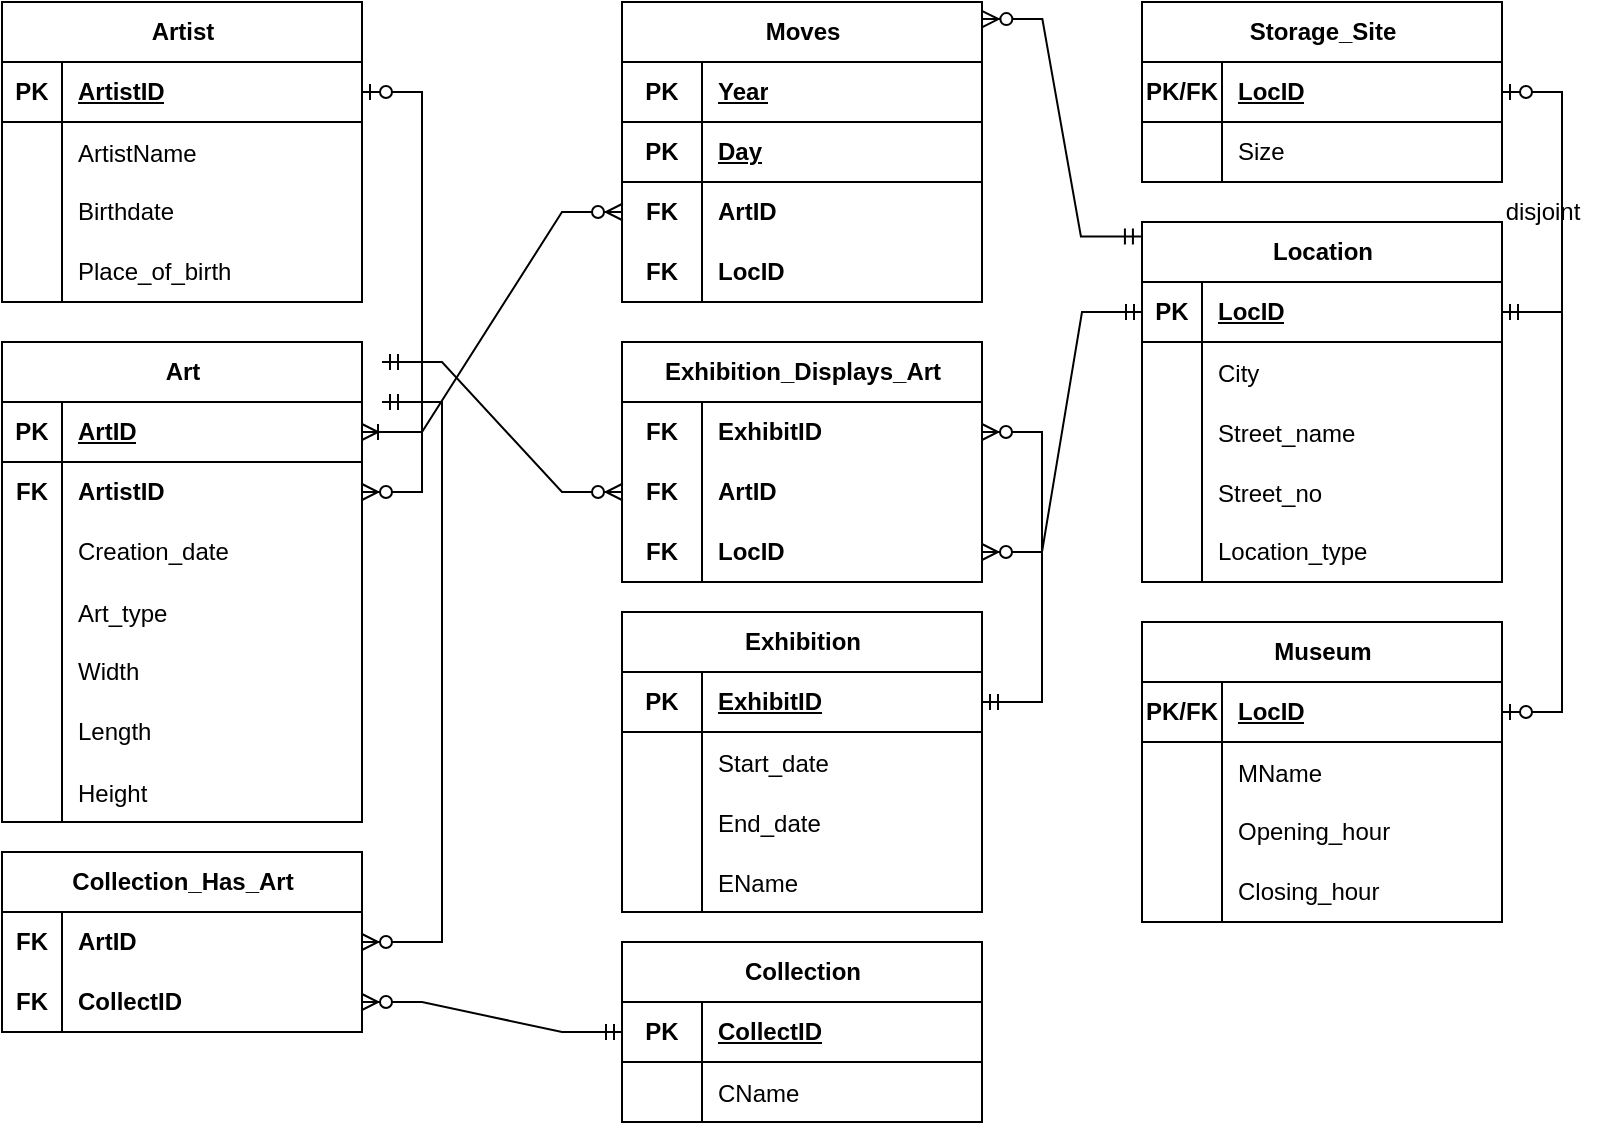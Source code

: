<mxfile version="21.0.10" type="github">
  <diagram id="R2lEEEUBdFMjLlhIrx00" name="Page-1">
    <mxGraphModel dx="600" dy="335" grid="1" gridSize="10" guides="1" tooltips="1" connect="1" arrows="1" fold="1" page="1" pageScale="1" pageWidth="850" pageHeight="1100" math="0" shadow="0" extFonts="Permanent Marker^https://fonts.googleapis.com/css?family=Permanent+Marker">
      <root>
        <mxCell id="0" />
        <mxCell id="1" parent="0" />
        <mxCell id="SCMcc7ZDyNzQDwNIRmyU-2" value="Art" style="shape=table;startSize=30;container=1;collapsible=1;childLayout=tableLayout;fixedRows=1;rowLines=0;fontStyle=1;align=center;resizeLast=1;html=1;" parent="1" vertex="1">
          <mxGeometry x="50" y="250" width="180" height="240" as="geometry" />
        </mxCell>
        <mxCell id="SCMcc7ZDyNzQDwNIRmyU-3" value="" style="shape=tableRow;horizontal=0;startSize=0;swimlaneHead=0;swimlaneBody=0;fillColor=none;collapsible=0;dropTarget=0;points=[[0,0.5],[1,0.5]];portConstraint=eastwest;top=0;left=0;right=0;bottom=1;" parent="SCMcc7ZDyNzQDwNIRmyU-2" vertex="1">
          <mxGeometry y="30" width="180" height="30" as="geometry" />
        </mxCell>
        <mxCell id="SCMcc7ZDyNzQDwNIRmyU-4" value="PK" style="shape=partialRectangle;connectable=0;fillColor=none;top=0;left=0;bottom=0;right=0;fontStyle=1;overflow=hidden;whiteSpace=wrap;html=1;" parent="SCMcc7ZDyNzQDwNIRmyU-3" vertex="1">
          <mxGeometry width="30" height="30" as="geometry">
            <mxRectangle width="30" height="30" as="alternateBounds" />
          </mxGeometry>
        </mxCell>
        <mxCell id="SCMcc7ZDyNzQDwNIRmyU-5" value="ArtID" style="shape=partialRectangle;connectable=0;fillColor=none;top=0;left=0;bottom=0;right=0;align=left;spacingLeft=6;fontStyle=5;overflow=hidden;whiteSpace=wrap;html=1;" parent="SCMcc7ZDyNzQDwNIRmyU-3" vertex="1">
          <mxGeometry x="30" width="150" height="30" as="geometry">
            <mxRectangle width="150" height="30" as="alternateBounds" />
          </mxGeometry>
        </mxCell>
        <mxCell id="asiQj4RJD0Zh4ygae7M5-1" value="" style="shape=tableRow;horizontal=0;startSize=0;swimlaneHead=0;swimlaneBody=0;fillColor=none;collapsible=0;dropTarget=0;points=[[0,0.5],[1,0.5]];portConstraint=eastwest;top=0;left=0;right=0;bottom=0;" parent="SCMcc7ZDyNzQDwNIRmyU-2" vertex="1">
          <mxGeometry y="60" width="180" height="30" as="geometry" />
        </mxCell>
        <mxCell id="asiQj4RJD0Zh4ygae7M5-2" value="&lt;b&gt;FK&lt;/b&gt;" style="shape=partialRectangle;connectable=0;fillColor=none;top=0;left=0;bottom=0;right=0;fontStyle=0;overflow=hidden;whiteSpace=wrap;html=1;" parent="asiQj4RJD0Zh4ygae7M5-1" vertex="1">
          <mxGeometry width="30" height="30" as="geometry">
            <mxRectangle width="30" height="30" as="alternateBounds" />
          </mxGeometry>
        </mxCell>
        <mxCell id="asiQj4RJD0Zh4ygae7M5-3" value="&lt;b&gt;ArtistID&lt;/b&gt;" style="shape=partialRectangle;connectable=0;fillColor=none;top=0;left=0;bottom=0;right=0;align=left;spacingLeft=6;fontStyle=0;overflow=hidden;whiteSpace=wrap;html=1;" parent="asiQj4RJD0Zh4ygae7M5-1" vertex="1">
          <mxGeometry x="30" width="150" height="30" as="geometry">
            <mxRectangle width="150" height="30" as="alternateBounds" />
          </mxGeometry>
        </mxCell>
        <mxCell id="SCMcc7ZDyNzQDwNIRmyU-9" value="" style="shape=tableRow;horizontal=0;startSize=0;swimlaneHead=0;swimlaneBody=0;fillColor=none;collapsible=0;dropTarget=0;points=[[0,0.5],[1,0.5]];portConstraint=eastwest;top=0;left=0;right=0;bottom=0;" parent="SCMcc7ZDyNzQDwNIRmyU-2" vertex="1">
          <mxGeometry y="90" width="180" height="30" as="geometry" />
        </mxCell>
        <mxCell id="SCMcc7ZDyNzQDwNIRmyU-10" value="" style="shape=partialRectangle;connectable=0;fillColor=none;top=0;left=0;bottom=0;right=0;editable=1;overflow=hidden;whiteSpace=wrap;html=1;" parent="SCMcc7ZDyNzQDwNIRmyU-9" vertex="1">
          <mxGeometry width="30" height="30" as="geometry">
            <mxRectangle width="30" height="30" as="alternateBounds" />
          </mxGeometry>
        </mxCell>
        <mxCell id="SCMcc7ZDyNzQDwNIRmyU-11" value="Creation_date" style="shape=partialRectangle;connectable=0;fillColor=none;top=0;left=0;bottom=0;right=0;align=left;spacingLeft=6;overflow=hidden;whiteSpace=wrap;html=1;" parent="SCMcc7ZDyNzQDwNIRmyU-9" vertex="1">
          <mxGeometry x="30" width="150" height="30" as="geometry">
            <mxRectangle width="150" height="30" as="alternateBounds" />
          </mxGeometry>
        </mxCell>
        <mxCell id="8G0rY8Gr3fC_WuvOfnWB-109" value="" style="shape=tableRow;horizontal=0;startSize=0;swimlaneHead=0;swimlaneBody=0;fillColor=none;collapsible=0;dropTarget=0;points=[[0,0.5],[1,0.5]];portConstraint=eastwest;top=0;left=0;right=0;bottom=0;" parent="SCMcc7ZDyNzQDwNIRmyU-2" vertex="1">
          <mxGeometry y="120" width="180" height="30" as="geometry" />
        </mxCell>
        <mxCell id="8G0rY8Gr3fC_WuvOfnWB-110" value="" style="shape=partialRectangle;connectable=0;fillColor=none;top=0;left=0;bottom=0;right=0;editable=1;overflow=hidden;" parent="8G0rY8Gr3fC_WuvOfnWB-109" vertex="1">
          <mxGeometry width="30" height="30" as="geometry">
            <mxRectangle width="30" height="30" as="alternateBounds" />
          </mxGeometry>
        </mxCell>
        <mxCell id="8G0rY8Gr3fC_WuvOfnWB-111" value="Art_type" style="shape=partialRectangle;connectable=0;fillColor=none;top=0;left=0;bottom=0;right=0;align=left;spacingLeft=6;overflow=hidden;" parent="8G0rY8Gr3fC_WuvOfnWB-109" vertex="1">
          <mxGeometry x="30" width="150" height="30" as="geometry">
            <mxRectangle width="150" height="30" as="alternateBounds" />
          </mxGeometry>
        </mxCell>
        <mxCell id="SCMcc7ZDyNzQDwNIRmyU-12" value="" style="shape=tableRow;horizontal=0;startSize=0;swimlaneHead=0;swimlaneBody=0;fillColor=none;collapsible=0;dropTarget=0;points=[[0,0.5],[1,0.5]];portConstraint=eastwest;top=0;left=0;right=0;bottom=0;" parent="SCMcc7ZDyNzQDwNIRmyU-2" vertex="1">
          <mxGeometry y="150" width="180" height="30" as="geometry" />
        </mxCell>
        <mxCell id="SCMcc7ZDyNzQDwNIRmyU-13" value="" style="shape=partialRectangle;connectable=0;fillColor=none;top=0;left=0;bottom=0;right=0;editable=1;overflow=hidden;whiteSpace=wrap;html=1;" parent="SCMcc7ZDyNzQDwNIRmyU-12" vertex="1">
          <mxGeometry width="30" height="30" as="geometry">
            <mxRectangle width="30" height="30" as="alternateBounds" />
          </mxGeometry>
        </mxCell>
        <mxCell id="SCMcc7ZDyNzQDwNIRmyU-14" value="Width " style="shape=partialRectangle;connectable=0;fillColor=none;top=0;left=0;bottom=0;right=0;align=left;spacingLeft=6;overflow=hidden;whiteSpace=wrap;html=1;" parent="SCMcc7ZDyNzQDwNIRmyU-12" vertex="1">
          <mxGeometry x="30" width="150" height="30" as="geometry">
            <mxRectangle width="150" height="30" as="alternateBounds" />
          </mxGeometry>
        </mxCell>
        <mxCell id="SCMcc7ZDyNzQDwNIRmyU-15" style="shape=tableRow;horizontal=0;startSize=0;swimlaneHead=0;swimlaneBody=0;fillColor=none;collapsible=0;dropTarget=0;points=[[0,0.5],[1,0.5]];portConstraint=eastwest;top=0;left=0;right=0;bottom=0;" parent="SCMcc7ZDyNzQDwNIRmyU-2" vertex="1">
          <mxGeometry y="180" width="180" height="30" as="geometry" />
        </mxCell>
        <mxCell id="SCMcc7ZDyNzQDwNIRmyU-16" style="shape=partialRectangle;connectable=0;fillColor=none;top=0;left=0;bottom=0;right=0;editable=1;overflow=hidden;whiteSpace=wrap;html=1;" parent="SCMcc7ZDyNzQDwNIRmyU-15" vertex="1">
          <mxGeometry width="30" height="30" as="geometry">
            <mxRectangle width="30" height="30" as="alternateBounds" />
          </mxGeometry>
        </mxCell>
        <mxCell id="SCMcc7ZDyNzQDwNIRmyU-17" value="Length " style="shape=partialRectangle;connectable=0;fillColor=none;top=0;left=0;bottom=0;right=0;align=left;spacingLeft=6;overflow=hidden;whiteSpace=wrap;html=1;" parent="SCMcc7ZDyNzQDwNIRmyU-15" vertex="1">
          <mxGeometry x="30" width="150" height="30" as="geometry">
            <mxRectangle width="150" height="30" as="alternateBounds" />
          </mxGeometry>
        </mxCell>
        <mxCell id="8G0rY8Gr3fC_WuvOfnWB-113" value="" style="shape=tableRow;horizontal=0;startSize=0;swimlaneHead=0;swimlaneBody=0;fillColor=none;collapsible=0;dropTarget=0;points=[[0,0.5],[1,0.5]];portConstraint=eastwest;top=0;left=0;right=0;bottom=0;" parent="SCMcc7ZDyNzQDwNIRmyU-2" vertex="1">
          <mxGeometry y="210" width="180" height="30" as="geometry" />
        </mxCell>
        <mxCell id="8G0rY8Gr3fC_WuvOfnWB-114" value="" style="shape=partialRectangle;connectable=0;fillColor=none;top=0;left=0;bottom=0;right=0;editable=1;overflow=hidden;" parent="8G0rY8Gr3fC_WuvOfnWB-113" vertex="1">
          <mxGeometry width="30" height="30" as="geometry">
            <mxRectangle width="30" height="30" as="alternateBounds" />
          </mxGeometry>
        </mxCell>
        <mxCell id="8G0rY8Gr3fC_WuvOfnWB-115" value="Height" style="shape=partialRectangle;connectable=0;fillColor=none;top=0;left=0;bottom=0;right=0;align=left;spacingLeft=6;overflow=hidden;" parent="8G0rY8Gr3fC_WuvOfnWB-113" vertex="1">
          <mxGeometry x="30" width="150" height="30" as="geometry">
            <mxRectangle width="150" height="30" as="alternateBounds" />
          </mxGeometry>
        </mxCell>
        <mxCell id="SCMcc7ZDyNzQDwNIRmyU-47" value="Artist" style="shape=table;startSize=30;container=1;collapsible=1;childLayout=tableLayout;fixedRows=1;rowLines=0;fontStyle=1;align=center;resizeLast=1;html=1;" parent="1" vertex="1">
          <mxGeometry x="50" y="80" width="180" height="150" as="geometry" />
        </mxCell>
        <mxCell id="SCMcc7ZDyNzQDwNIRmyU-48" value="" style="shape=tableRow;horizontal=0;startSize=0;swimlaneHead=0;swimlaneBody=0;fillColor=none;collapsible=0;dropTarget=0;points=[[0,0.5],[1,0.5]];portConstraint=eastwest;top=0;left=0;right=0;bottom=1;" parent="SCMcc7ZDyNzQDwNIRmyU-47" vertex="1">
          <mxGeometry y="30" width="180" height="30" as="geometry" />
        </mxCell>
        <mxCell id="SCMcc7ZDyNzQDwNIRmyU-49" value="PK" style="shape=partialRectangle;connectable=0;fillColor=none;top=0;left=0;bottom=0;right=0;fontStyle=1;overflow=hidden;whiteSpace=wrap;html=1;" parent="SCMcc7ZDyNzQDwNIRmyU-48" vertex="1">
          <mxGeometry width="30" height="30" as="geometry">
            <mxRectangle width="30" height="30" as="alternateBounds" />
          </mxGeometry>
        </mxCell>
        <mxCell id="SCMcc7ZDyNzQDwNIRmyU-50" value="ArtistID" style="shape=partialRectangle;connectable=0;fillColor=none;top=0;left=0;bottom=0;right=0;align=left;spacingLeft=6;fontStyle=5;overflow=hidden;whiteSpace=wrap;html=1;" parent="SCMcc7ZDyNzQDwNIRmyU-48" vertex="1">
          <mxGeometry x="30" width="150" height="30" as="geometry">
            <mxRectangle width="150" height="30" as="alternateBounds" />
          </mxGeometry>
        </mxCell>
        <mxCell id="asiQj4RJD0Zh4ygae7M5-65" value="" style="shape=tableRow;horizontal=0;startSize=0;swimlaneHead=0;swimlaneBody=0;fillColor=none;collapsible=0;dropTarget=0;points=[[0,0.5],[1,0.5]];portConstraint=eastwest;top=0;left=0;right=0;bottom=0;" parent="SCMcc7ZDyNzQDwNIRmyU-47" vertex="1">
          <mxGeometry y="60" width="180" height="30" as="geometry" />
        </mxCell>
        <mxCell id="asiQj4RJD0Zh4ygae7M5-66" value="" style="shape=partialRectangle;connectable=0;fillColor=none;top=0;left=0;bottom=0;right=0;editable=1;overflow=hidden;" parent="asiQj4RJD0Zh4ygae7M5-65" vertex="1">
          <mxGeometry width="30" height="30" as="geometry">
            <mxRectangle width="30" height="30" as="alternateBounds" />
          </mxGeometry>
        </mxCell>
        <mxCell id="asiQj4RJD0Zh4ygae7M5-67" value="ArtistName" style="shape=partialRectangle;connectable=0;fillColor=none;top=0;left=0;bottom=0;right=0;align=left;spacingLeft=6;overflow=hidden;" parent="asiQj4RJD0Zh4ygae7M5-65" vertex="1">
          <mxGeometry x="30" width="150" height="30" as="geometry">
            <mxRectangle width="150" height="30" as="alternateBounds" />
          </mxGeometry>
        </mxCell>
        <mxCell id="SCMcc7ZDyNzQDwNIRmyU-51" value="" style="shape=tableRow;horizontal=0;startSize=0;swimlaneHead=0;swimlaneBody=0;fillColor=none;collapsible=0;dropTarget=0;points=[[0,0.5],[1,0.5]];portConstraint=eastwest;top=0;left=0;right=0;bottom=0;" parent="SCMcc7ZDyNzQDwNIRmyU-47" vertex="1">
          <mxGeometry y="90" width="180" height="30" as="geometry" />
        </mxCell>
        <mxCell id="SCMcc7ZDyNzQDwNIRmyU-52" value="" style="shape=partialRectangle;connectable=0;fillColor=none;top=0;left=0;bottom=0;right=0;editable=1;overflow=hidden;whiteSpace=wrap;html=1;" parent="SCMcc7ZDyNzQDwNIRmyU-51" vertex="1">
          <mxGeometry width="30" height="30" as="geometry">
            <mxRectangle width="30" height="30" as="alternateBounds" />
          </mxGeometry>
        </mxCell>
        <mxCell id="SCMcc7ZDyNzQDwNIRmyU-53" value="Birthdate" style="shape=partialRectangle;connectable=0;fillColor=none;top=0;left=0;bottom=0;right=0;align=left;spacingLeft=6;overflow=hidden;whiteSpace=wrap;html=1;" parent="SCMcc7ZDyNzQDwNIRmyU-51" vertex="1">
          <mxGeometry x="30" width="150" height="30" as="geometry">
            <mxRectangle width="150" height="30" as="alternateBounds" />
          </mxGeometry>
        </mxCell>
        <mxCell id="SCMcc7ZDyNzQDwNIRmyU-54" value="" style="shape=tableRow;horizontal=0;startSize=0;swimlaneHead=0;swimlaneBody=0;fillColor=none;collapsible=0;dropTarget=0;points=[[0,0.5],[1,0.5]];portConstraint=eastwest;top=0;left=0;right=0;bottom=0;" parent="SCMcc7ZDyNzQDwNIRmyU-47" vertex="1">
          <mxGeometry y="120" width="180" height="30" as="geometry" />
        </mxCell>
        <mxCell id="SCMcc7ZDyNzQDwNIRmyU-55" value="" style="shape=partialRectangle;connectable=0;fillColor=none;top=0;left=0;bottom=0;right=0;editable=1;overflow=hidden;whiteSpace=wrap;html=1;" parent="SCMcc7ZDyNzQDwNIRmyU-54" vertex="1">
          <mxGeometry width="30" height="30" as="geometry">
            <mxRectangle width="30" height="30" as="alternateBounds" />
          </mxGeometry>
        </mxCell>
        <mxCell id="SCMcc7ZDyNzQDwNIRmyU-56" value="Place_of_birth" style="shape=partialRectangle;connectable=0;fillColor=none;top=0;left=0;bottom=0;right=0;align=left;spacingLeft=6;overflow=hidden;whiteSpace=wrap;html=1;" parent="SCMcc7ZDyNzQDwNIRmyU-54" vertex="1">
          <mxGeometry x="30" width="150" height="30" as="geometry">
            <mxRectangle width="150" height="30" as="alternateBounds" />
          </mxGeometry>
        </mxCell>
        <mxCell id="SCMcc7ZDyNzQDwNIRmyU-60" value="Collection" style="shape=table;startSize=30;container=1;collapsible=1;childLayout=tableLayout;fixedRows=1;rowLines=0;fontStyle=1;align=center;resizeLast=1;html=1;" parent="1" vertex="1">
          <mxGeometry x="360" y="550" width="180" height="90" as="geometry" />
        </mxCell>
        <mxCell id="SCMcc7ZDyNzQDwNIRmyU-61" value="" style="shape=tableRow;horizontal=0;startSize=0;swimlaneHead=0;swimlaneBody=0;fillColor=none;collapsible=0;dropTarget=0;points=[[0,0.5],[1,0.5]];portConstraint=eastwest;top=0;left=0;right=0;bottom=1;" parent="SCMcc7ZDyNzQDwNIRmyU-60" vertex="1">
          <mxGeometry y="30" width="180" height="30" as="geometry" />
        </mxCell>
        <mxCell id="SCMcc7ZDyNzQDwNIRmyU-62" value="PK" style="shape=partialRectangle;connectable=0;fillColor=none;top=0;left=0;bottom=0;right=0;fontStyle=1;overflow=hidden;whiteSpace=wrap;html=1;" parent="SCMcc7ZDyNzQDwNIRmyU-61" vertex="1">
          <mxGeometry width="40" height="30" as="geometry">
            <mxRectangle width="40" height="30" as="alternateBounds" />
          </mxGeometry>
        </mxCell>
        <mxCell id="SCMcc7ZDyNzQDwNIRmyU-63" value="CollectID" style="shape=partialRectangle;connectable=0;fillColor=none;top=0;left=0;bottom=0;right=0;align=left;spacingLeft=6;fontStyle=5;overflow=hidden;whiteSpace=wrap;html=1;" parent="SCMcc7ZDyNzQDwNIRmyU-61" vertex="1">
          <mxGeometry x="40" width="140" height="30" as="geometry">
            <mxRectangle width="140" height="30" as="alternateBounds" />
          </mxGeometry>
        </mxCell>
        <mxCell id="asiQj4RJD0Zh4ygae7M5-34" value="" style="shape=tableRow;horizontal=0;startSize=0;swimlaneHead=0;swimlaneBody=0;fillColor=none;collapsible=0;dropTarget=0;points=[[0,0.5],[1,0.5]];portConstraint=eastwest;top=0;left=0;right=0;bottom=0;" parent="SCMcc7ZDyNzQDwNIRmyU-60" vertex="1">
          <mxGeometry y="60" width="180" height="30" as="geometry" />
        </mxCell>
        <mxCell id="asiQj4RJD0Zh4ygae7M5-35" value="" style="shape=partialRectangle;connectable=0;fillColor=none;top=0;left=0;bottom=0;right=0;editable=1;overflow=hidden;" parent="asiQj4RJD0Zh4ygae7M5-34" vertex="1">
          <mxGeometry width="40" height="30" as="geometry">
            <mxRectangle width="40" height="30" as="alternateBounds" />
          </mxGeometry>
        </mxCell>
        <mxCell id="asiQj4RJD0Zh4ygae7M5-36" value="CName" style="shape=partialRectangle;connectable=0;fillColor=none;top=0;left=0;bottom=0;right=0;align=left;spacingLeft=6;overflow=hidden;" parent="asiQj4RJD0Zh4ygae7M5-34" vertex="1">
          <mxGeometry x="40" width="140" height="30" as="geometry">
            <mxRectangle width="140" height="30" as="alternateBounds" />
          </mxGeometry>
        </mxCell>
        <mxCell id="SCMcc7ZDyNzQDwNIRmyU-73" value="Museum" style="shape=table;startSize=30;container=1;collapsible=1;childLayout=tableLayout;fixedRows=1;rowLines=0;fontStyle=1;align=center;resizeLast=1;html=1;" parent="1" vertex="1">
          <mxGeometry x="620" y="390" width="180" height="150" as="geometry" />
        </mxCell>
        <mxCell id="8G0rY8Gr3fC_WuvOfnWB-130" value="" style="shape=tableRow;horizontal=0;startSize=0;swimlaneHead=0;swimlaneBody=0;fillColor=none;collapsible=0;dropTarget=0;points=[[0,0.5],[1,0.5]];portConstraint=eastwest;top=0;left=0;right=0;bottom=1;" parent="SCMcc7ZDyNzQDwNIRmyU-73" vertex="1">
          <mxGeometry y="30" width="180" height="30" as="geometry" />
        </mxCell>
        <mxCell id="8G0rY8Gr3fC_WuvOfnWB-131" value="PK/FK" style="shape=partialRectangle;connectable=0;fillColor=none;top=0;left=0;bottom=0;right=0;fontStyle=1;overflow=hidden;whiteSpace=wrap;html=1;" parent="8G0rY8Gr3fC_WuvOfnWB-130" vertex="1">
          <mxGeometry width="40" height="30" as="geometry">
            <mxRectangle width="40" height="30" as="alternateBounds" />
          </mxGeometry>
        </mxCell>
        <mxCell id="8G0rY8Gr3fC_WuvOfnWB-132" value="LocID" style="shape=partialRectangle;connectable=0;fillColor=none;top=0;left=0;bottom=0;right=0;align=left;spacingLeft=6;fontStyle=5;overflow=hidden;whiteSpace=wrap;html=1;" parent="8G0rY8Gr3fC_WuvOfnWB-130" vertex="1">
          <mxGeometry x="40" width="140" height="30" as="geometry">
            <mxRectangle width="140" height="30" as="alternateBounds" />
          </mxGeometry>
        </mxCell>
        <mxCell id="8G0rY8Gr3fC_WuvOfnWB-139" value="" style="shape=tableRow;horizontal=0;startSize=0;swimlaneHead=0;swimlaneBody=0;fillColor=none;collapsible=0;dropTarget=0;points=[[0,0.5],[1,0.5]];portConstraint=eastwest;top=0;left=0;right=0;bottom=0;" parent="SCMcc7ZDyNzQDwNIRmyU-73" vertex="1">
          <mxGeometry y="60" width="180" height="30" as="geometry" />
        </mxCell>
        <mxCell id="8G0rY8Gr3fC_WuvOfnWB-140" value="" style="shape=partialRectangle;connectable=0;fillColor=none;top=0;left=0;bottom=0;right=0;editable=1;overflow=hidden;" parent="8G0rY8Gr3fC_WuvOfnWB-139" vertex="1">
          <mxGeometry width="40" height="30" as="geometry">
            <mxRectangle width="40" height="30" as="alternateBounds" />
          </mxGeometry>
        </mxCell>
        <mxCell id="8G0rY8Gr3fC_WuvOfnWB-141" value="MName" style="shape=partialRectangle;connectable=0;fillColor=none;top=0;left=0;bottom=0;right=0;align=left;spacingLeft=6;overflow=hidden;" parent="8G0rY8Gr3fC_WuvOfnWB-139" vertex="1">
          <mxGeometry x="40" width="140" height="30" as="geometry">
            <mxRectangle width="140" height="30" as="alternateBounds" />
          </mxGeometry>
        </mxCell>
        <mxCell id="SCMcc7ZDyNzQDwNIRmyU-77" value="" style="shape=tableRow;horizontal=0;startSize=0;swimlaneHead=0;swimlaneBody=0;fillColor=none;collapsible=0;dropTarget=0;points=[[0,0.5],[1,0.5]];portConstraint=eastwest;top=0;left=0;right=0;bottom=0;" parent="SCMcc7ZDyNzQDwNIRmyU-73" vertex="1">
          <mxGeometry y="90" width="180" height="30" as="geometry" />
        </mxCell>
        <mxCell id="SCMcc7ZDyNzQDwNIRmyU-78" value="" style="shape=partialRectangle;connectable=0;fillColor=none;top=0;left=0;bottom=0;right=0;editable=1;overflow=hidden;whiteSpace=wrap;html=1;" parent="SCMcc7ZDyNzQDwNIRmyU-77" vertex="1">
          <mxGeometry width="40" height="30" as="geometry">
            <mxRectangle width="40" height="30" as="alternateBounds" />
          </mxGeometry>
        </mxCell>
        <mxCell id="SCMcc7ZDyNzQDwNIRmyU-79" value="Opening_hour" style="shape=partialRectangle;connectable=0;fillColor=none;top=0;left=0;bottom=0;right=0;align=left;spacingLeft=6;overflow=hidden;whiteSpace=wrap;html=1;" parent="SCMcc7ZDyNzQDwNIRmyU-77" vertex="1">
          <mxGeometry x="40" width="140" height="30" as="geometry">
            <mxRectangle width="140" height="30" as="alternateBounds" />
          </mxGeometry>
        </mxCell>
        <mxCell id="sI95oCPAPTRUtbbA4Ruk-24" style="shape=tableRow;horizontal=0;startSize=0;swimlaneHead=0;swimlaneBody=0;fillColor=none;collapsible=0;dropTarget=0;points=[[0,0.5],[1,0.5]];portConstraint=eastwest;top=0;left=0;right=0;bottom=0;" parent="SCMcc7ZDyNzQDwNIRmyU-73" vertex="1">
          <mxGeometry y="120" width="180" height="30" as="geometry" />
        </mxCell>
        <mxCell id="sI95oCPAPTRUtbbA4Ruk-25" style="shape=partialRectangle;connectable=0;fillColor=none;top=0;left=0;bottom=0;right=0;editable=1;overflow=hidden;whiteSpace=wrap;html=1;" parent="sI95oCPAPTRUtbbA4Ruk-24" vertex="1">
          <mxGeometry width="40" height="30" as="geometry">
            <mxRectangle width="40" height="30" as="alternateBounds" />
          </mxGeometry>
        </mxCell>
        <mxCell id="sI95oCPAPTRUtbbA4Ruk-26" value="Closing_hour" style="shape=partialRectangle;connectable=0;fillColor=none;top=0;left=0;bottom=0;right=0;align=left;spacingLeft=6;overflow=hidden;whiteSpace=wrap;html=1;" parent="sI95oCPAPTRUtbbA4Ruk-24" vertex="1">
          <mxGeometry x="40" width="140" height="30" as="geometry">
            <mxRectangle width="140" height="30" as="alternateBounds" />
          </mxGeometry>
        </mxCell>
        <mxCell id="SCMcc7ZDyNzQDwNIRmyU-86" value="Exhibition" style="shape=table;startSize=30;container=1;collapsible=1;childLayout=tableLayout;fixedRows=1;rowLines=0;fontStyle=1;align=center;resizeLast=1;html=1;" parent="1" vertex="1">
          <mxGeometry x="360" y="385" width="180" height="150" as="geometry" />
        </mxCell>
        <mxCell id="8G0rY8Gr3fC_WuvOfnWB-43" value="" style="shape=tableRow;horizontal=0;startSize=0;swimlaneHead=0;swimlaneBody=0;fillColor=none;collapsible=0;dropTarget=0;points=[[0,0.5],[1,0.5]];portConstraint=eastwest;top=0;left=0;right=0;bottom=1;" parent="SCMcc7ZDyNzQDwNIRmyU-86" vertex="1">
          <mxGeometry y="30" width="180" height="30" as="geometry" />
        </mxCell>
        <mxCell id="8G0rY8Gr3fC_WuvOfnWB-44" value="PK" style="shape=partialRectangle;connectable=0;fillColor=none;top=0;left=0;bottom=0;right=0;fontStyle=1;overflow=hidden;whiteSpace=wrap;html=1;" parent="8G0rY8Gr3fC_WuvOfnWB-43" vertex="1">
          <mxGeometry width="40" height="30" as="geometry">
            <mxRectangle width="40" height="30" as="alternateBounds" />
          </mxGeometry>
        </mxCell>
        <mxCell id="8G0rY8Gr3fC_WuvOfnWB-45" value="ExhibitID" style="shape=partialRectangle;connectable=0;fillColor=none;top=0;left=0;bottom=0;right=0;align=left;spacingLeft=6;fontStyle=5;overflow=hidden;whiteSpace=wrap;html=1;" parent="8G0rY8Gr3fC_WuvOfnWB-43" vertex="1">
          <mxGeometry x="40" width="140" height="30" as="geometry">
            <mxRectangle width="140" height="30" as="alternateBounds" />
          </mxGeometry>
        </mxCell>
        <mxCell id="e_lATdWIUlVGDxJ63MMs-31" value="" style="shape=tableRow;horizontal=0;startSize=0;swimlaneHead=0;swimlaneBody=0;fillColor=none;collapsible=0;dropTarget=0;points=[[0,0.5],[1,0.5]];portConstraint=eastwest;top=0;left=0;right=0;bottom=0;" parent="SCMcc7ZDyNzQDwNIRmyU-86" vertex="1">
          <mxGeometry y="60" width="180" height="30" as="geometry" />
        </mxCell>
        <mxCell id="e_lATdWIUlVGDxJ63MMs-32" value="" style="shape=partialRectangle;connectable=0;fillColor=none;top=0;left=0;bottom=0;right=0;editable=1;overflow=hidden;" parent="e_lATdWIUlVGDxJ63MMs-31" vertex="1">
          <mxGeometry width="40" height="30" as="geometry">
            <mxRectangle width="40" height="30" as="alternateBounds" />
          </mxGeometry>
        </mxCell>
        <mxCell id="e_lATdWIUlVGDxJ63MMs-33" value="Start_date" style="shape=partialRectangle;connectable=0;fillColor=none;top=0;left=0;bottom=0;right=0;align=left;spacingLeft=6;overflow=hidden;" parent="e_lATdWIUlVGDxJ63MMs-31" vertex="1">
          <mxGeometry x="40" width="140" height="30" as="geometry">
            <mxRectangle width="140" height="30" as="alternateBounds" />
          </mxGeometry>
        </mxCell>
        <mxCell id="e_lATdWIUlVGDxJ63MMs-28" value="" style="shape=tableRow;horizontal=0;startSize=0;swimlaneHead=0;swimlaneBody=0;fillColor=none;collapsible=0;dropTarget=0;points=[[0,0.5],[1,0.5]];portConstraint=eastwest;top=0;left=0;right=0;bottom=0;" parent="SCMcc7ZDyNzQDwNIRmyU-86" vertex="1">
          <mxGeometry y="90" width="180" height="30" as="geometry" />
        </mxCell>
        <mxCell id="e_lATdWIUlVGDxJ63MMs-29" value="" style="shape=partialRectangle;connectable=0;fillColor=none;top=0;left=0;bottom=0;right=0;editable=1;overflow=hidden;" parent="e_lATdWIUlVGDxJ63MMs-28" vertex="1">
          <mxGeometry width="40" height="30" as="geometry">
            <mxRectangle width="40" height="30" as="alternateBounds" />
          </mxGeometry>
        </mxCell>
        <mxCell id="e_lATdWIUlVGDxJ63MMs-30" value="End_date" style="shape=partialRectangle;connectable=0;fillColor=none;top=0;left=0;bottom=0;right=0;align=left;spacingLeft=6;overflow=hidden;" parent="e_lATdWIUlVGDxJ63MMs-28" vertex="1">
          <mxGeometry x="40" width="140" height="30" as="geometry">
            <mxRectangle width="140" height="30" as="alternateBounds" />
          </mxGeometry>
        </mxCell>
        <mxCell id="e_lATdWIUlVGDxJ63MMs-37" value="" style="shape=tableRow;horizontal=0;startSize=0;swimlaneHead=0;swimlaneBody=0;fillColor=none;collapsible=0;dropTarget=0;points=[[0,0.5],[1,0.5]];portConstraint=eastwest;top=0;left=0;right=0;bottom=0;" parent="SCMcc7ZDyNzQDwNIRmyU-86" vertex="1">
          <mxGeometry y="120" width="180" height="30" as="geometry" />
        </mxCell>
        <mxCell id="e_lATdWIUlVGDxJ63MMs-38" value="" style="shape=partialRectangle;connectable=0;fillColor=none;top=0;left=0;bottom=0;right=0;editable=1;overflow=hidden;" parent="e_lATdWIUlVGDxJ63MMs-37" vertex="1">
          <mxGeometry width="40" height="30" as="geometry">
            <mxRectangle width="40" height="30" as="alternateBounds" />
          </mxGeometry>
        </mxCell>
        <mxCell id="e_lATdWIUlVGDxJ63MMs-39" value="EName" style="shape=partialRectangle;connectable=0;fillColor=none;top=0;left=0;bottom=0;right=0;align=left;spacingLeft=6;overflow=hidden;" parent="e_lATdWIUlVGDxJ63MMs-37" vertex="1">
          <mxGeometry x="40" width="140" height="30" as="geometry">
            <mxRectangle width="140" height="30" as="alternateBounds" />
          </mxGeometry>
        </mxCell>
        <mxCell id="SCMcc7ZDyNzQDwNIRmyU-112" value="Storage_Site" style="shape=table;startSize=30;container=1;collapsible=1;childLayout=tableLayout;fixedRows=1;rowLines=0;fontStyle=1;align=center;resizeLast=1;html=1;" parent="1" vertex="1">
          <mxGeometry x="620" y="80" width="180" height="90" as="geometry" />
        </mxCell>
        <mxCell id="8G0rY8Gr3fC_WuvOfnWB-121" value="" style="shape=tableRow;horizontal=0;startSize=0;swimlaneHead=0;swimlaneBody=0;fillColor=none;collapsible=0;dropTarget=0;points=[[0,0.5],[1,0.5]];portConstraint=eastwest;top=0;left=0;right=0;bottom=1;" parent="SCMcc7ZDyNzQDwNIRmyU-112" vertex="1">
          <mxGeometry y="30" width="180" height="30" as="geometry" />
        </mxCell>
        <mxCell id="8G0rY8Gr3fC_WuvOfnWB-122" value="PK/FK" style="shape=partialRectangle;connectable=0;fillColor=none;top=0;left=0;bottom=0;right=0;fontStyle=1;overflow=hidden;whiteSpace=wrap;html=1;" parent="8G0rY8Gr3fC_WuvOfnWB-121" vertex="1">
          <mxGeometry width="40" height="30" as="geometry">
            <mxRectangle width="40" height="30" as="alternateBounds" />
          </mxGeometry>
        </mxCell>
        <mxCell id="8G0rY8Gr3fC_WuvOfnWB-123" value="LocID" style="shape=partialRectangle;connectable=0;fillColor=none;top=0;left=0;bottom=0;right=0;align=left;spacingLeft=6;fontStyle=5;overflow=hidden;whiteSpace=wrap;html=1;" parent="8G0rY8Gr3fC_WuvOfnWB-121" vertex="1">
          <mxGeometry x="40" width="140" height="30" as="geometry">
            <mxRectangle width="140" height="30" as="alternateBounds" />
          </mxGeometry>
        </mxCell>
        <mxCell id="SCMcc7ZDyNzQDwNIRmyU-116" value="" style="shape=tableRow;horizontal=0;startSize=0;swimlaneHead=0;swimlaneBody=0;fillColor=none;collapsible=0;dropTarget=0;points=[[0,0.5],[1,0.5]];portConstraint=eastwest;top=0;left=0;right=0;bottom=0;" parent="SCMcc7ZDyNzQDwNIRmyU-112" vertex="1">
          <mxGeometry y="60" width="180" height="30" as="geometry" />
        </mxCell>
        <mxCell id="SCMcc7ZDyNzQDwNIRmyU-117" value="" style="shape=partialRectangle;connectable=0;fillColor=none;top=0;left=0;bottom=0;right=0;editable=1;overflow=hidden;whiteSpace=wrap;html=1;" parent="SCMcc7ZDyNzQDwNIRmyU-116" vertex="1">
          <mxGeometry width="40" height="30" as="geometry">
            <mxRectangle width="40" height="30" as="alternateBounds" />
          </mxGeometry>
        </mxCell>
        <mxCell id="SCMcc7ZDyNzQDwNIRmyU-118" value="Size" style="shape=partialRectangle;connectable=0;fillColor=none;top=0;left=0;bottom=0;right=0;align=left;spacingLeft=6;overflow=hidden;whiteSpace=wrap;html=1;" parent="SCMcc7ZDyNzQDwNIRmyU-116" vertex="1">
          <mxGeometry x="40" width="140" height="30" as="geometry">
            <mxRectangle width="140" height="30" as="alternateBounds" />
          </mxGeometry>
        </mxCell>
        <mxCell id="8G0rY8Gr3fC_WuvOfnWB-142" value="Moves" style="shape=table;startSize=30;container=1;collapsible=1;childLayout=tableLayout;fixedRows=1;rowLines=0;fontStyle=1;align=center;resizeLast=1;html=1;" parent="1" vertex="1">
          <mxGeometry x="360" y="80" width="180" height="150" as="geometry" />
        </mxCell>
        <mxCell id="8G0rY8Gr3fC_WuvOfnWB-165" value="" style="shape=tableRow;horizontal=0;startSize=0;swimlaneHead=0;swimlaneBody=0;fillColor=none;collapsible=0;dropTarget=0;points=[[0,0.5],[1,0.5]];portConstraint=eastwest;top=0;left=0;right=0;bottom=1;" parent="8G0rY8Gr3fC_WuvOfnWB-142" vertex="1">
          <mxGeometry y="30" width="180" height="30" as="geometry" />
        </mxCell>
        <mxCell id="8G0rY8Gr3fC_WuvOfnWB-166" value="PK" style="shape=partialRectangle;connectable=0;fillColor=none;top=0;left=0;bottom=0;right=0;fontStyle=1;overflow=hidden;whiteSpace=wrap;html=1;" parent="8G0rY8Gr3fC_WuvOfnWB-165" vertex="1">
          <mxGeometry width="40" height="30" as="geometry">
            <mxRectangle width="40" height="30" as="alternateBounds" />
          </mxGeometry>
        </mxCell>
        <mxCell id="8G0rY8Gr3fC_WuvOfnWB-167" value="Year" style="shape=partialRectangle;connectable=0;fillColor=none;top=0;left=0;bottom=0;right=0;align=left;spacingLeft=6;fontStyle=5;overflow=hidden;whiteSpace=wrap;html=1;" parent="8G0rY8Gr3fC_WuvOfnWB-165" vertex="1">
          <mxGeometry x="40" width="140" height="30" as="geometry">
            <mxRectangle width="140" height="30" as="alternateBounds" />
          </mxGeometry>
        </mxCell>
        <mxCell id="8G0rY8Gr3fC_WuvOfnWB-172" value="" style="shape=tableRow;horizontal=0;startSize=0;swimlaneHead=0;swimlaneBody=0;fillColor=none;collapsible=0;dropTarget=0;points=[[0,0.5],[1,0.5]];portConstraint=eastwest;top=0;left=0;right=0;bottom=1;" parent="8G0rY8Gr3fC_WuvOfnWB-142" vertex="1">
          <mxGeometry y="60" width="180" height="30" as="geometry" />
        </mxCell>
        <mxCell id="8G0rY8Gr3fC_WuvOfnWB-173" value="PK" style="shape=partialRectangle;connectable=0;fillColor=none;top=0;left=0;bottom=0;right=0;fontStyle=1;overflow=hidden;whiteSpace=wrap;html=1;" parent="8G0rY8Gr3fC_WuvOfnWB-172" vertex="1">
          <mxGeometry width="40" height="30" as="geometry">
            <mxRectangle width="40" height="30" as="alternateBounds" />
          </mxGeometry>
        </mxCell>
        <mxCell id="8G0rY8Gr3fC_WuvOfnWB-174" value="Day" style="shape=partialRectangle;connectable=0;fillColor=none;top=0;left=0;bottom=0;right=0;align=left;spacingLeft=6;fontStyle=5;overflow=hidden;whiteSpace=wrap;html=1;" parent="8G0rY8Gr3fC_WuvOfnWB-172" vertex="1">
          <mxGeometry x="40" width="140" height="30" as="geometry">
            <mxRectangle width="140" height="30" as="alternateBounds" />
          </mxGeometry>
        </mxCell>
        <mxCell id="asiQj4RJD0Zh4ygae7M5-61" value="" style="shape=tableRow;horizontal=0;startSize=0;swimlaneHead=0;swimlaneBody=0;fillColor=none;collapsible=0;dropTarget=0;points=[[0,0.5],[1,0.5]];portConstraint=eastwest;top=0;left=0;right=0;bottom=0;" parent="8G0rY8Gr3fC_WuvOfnWB-142" vertex="1">
          <mxGeometry y="90" width="180" height="30" as="geometry" />
        </mxCell>
        <mxCell id="asiQj4RJD0Zh4ygae7M5-62" value="&lt;b&gt;FK&lt;/b&gt;" style="shape=partialRectangle;connectable=0;fillColor=none;top=0;left=0;bottom=0;right=0;fontStyle=0;overflow=hidden;whiteSpace=wrap;html=1;" parent="asiQj4RJD0Zh4ygae7M5-61" vertex="1">
          <mxGeometry width="40" height="30" as="geometry">
            <mxRectangle width="40" height="30" as="alternateBounds" />
          </mxGeometry>
        </mxCell>
        <mxCell id="asiQj4RJD0Zh4ygae7M5-63" value="&lt;b&gt;ArtID&lt;/b&gt;" style="shape=partialRectangle;connectable=0;fillColor=none;top=0;left=0;bottom=0;right=0;align=left;spacingLeft=6;fontStyle=0;overflow=hidden;whiteSpace=wrap;html=1;" parent="asiQj4RJD0Zh4ygae7M5-61" vertex="1">
          <mxGeometry x="40" width="140" height="30" as="geometry">
            <mxRectangle width="140" height="30" as="alternateBounds" />
          </mxGeometry>
        </mxCell>
        <mxCell id="asiQj4RJD0Zh4ygae7M5-58" value="" style="shape=tableRow;horizontal=0;startSize=0;swimlaneHead=0;swimlaneBody=0;fillColor=none;collapsible=0;dropTarget=0;points=[[0,0.5],[1,0.5]];portConstraint=eastwest;top=0;left=0;right=0;bottom=0;" parent="8G0rY8Gr3fC_WuvOfnWB-142" vertex="1">
          <mxGeometry y="120" width="180" height="30" as="geometry" />
        </mxCell>
        <mxCell id="asiQj4RJD0Zh4ygae7M5-59" value="&lt;b&gt;FK&lt;/b&gt;" style="shape=partialRectangle;connectable=0;fillColor=none;top=0;left=0;bottom=0;right=0;fontStyle=0;overflow=hidden;whiteSpace=wrap;html=1;" parent="asiQj4RJD0Zh4ygae7M5-58" vertex="1">
          <mxGeometry width="40" height="30" as="geometry">
            <mxRectangle width="40" height="30" as="alternateBounds" />
          </mxGeometry>
        </mxCell>
        <mxCell id="asiQj4RJD0Zh4ygae7M5-60" value="&lt;b&gt;LocID&lt;/b&gt;" style="shape=partialRectangle;connectable=0;fillColor=none;top=0;left=0;bottom=0;right=0;align=left;spacingLeft=6;fontStyle=0;overflow=hidden;whiteSpace=wrap;html=1;" parent="asiQj4RJD0Zh4ygae7M5-58" vertex="1">
          <mxGeometry x="40" width="140" height="30" as="geometry">
            <mxRectangle width="140" height="30" as="alternateBounds" />
          </mxGeometry>
        </mxCell>
        <mxCell id="8G0rY8Gr3fC_WuvOfnWB-182" value="Location" style="shape=table;startSize=30;container=1;collapsible=1;childLayout=tableLayout;fixedRows=1;rowLines=0;fontStyle=1;align=center;resizeLast=1;html=1;" parent="1" vertex="1">
          <mxGeometry x="620" y="190" width="180" height="180" as="geometry" />
        </mxCell>
        <mxCell id="asiQj4RJD0Zh4ygae7M5-38" value="" style="shape=tableRow;horizontal=0;startSize=0;swimlaneHead=0;swimlaneBody=0;fillColor=none;collapsible=0;dropTarget=0;points=[[0,0.5],[1,0.5]];portConstraint=eastwest;top=0;left=0;right=0;bottom=1;" parent="8G0rY8Gr3fC_WuvOfnWB-182" vertex="1">
          <mxGeometry y="30" width="180" height="30" as="geometry" />
        </mxCell>
        <mxCell id="asiQj4RJD0Zh4ygae7M5-39" value="PK" style="shape=partialRectangle;connectable=0;fillColor=none;top=0;left=0;bottom=0;right=0;fontStyle=1;overflow=hidden;whiteSpace=wrap;html=1;" parent="asiQj4RJD0Zh4ygae7M5-38" vertex="1">
          <mxGeometry width="30" height="30" as="geometry">
            <mxRectangle width="30" height="30" as="alternateBounds" />
          </mxGeometry>
        </mxCell>
        <mxCell id="asiQj4RJD0Zh4ygae7M5-40" value="LocID" style="shape=partialRectangle;connectable=0;fillColor=none;top=0;left=0;bottom=0;right=0;align=left;spacingLeft=6;fontStyle=5;overflow=hidden;whiteSpace=wrap;html=1;" parent="asiQj4RJD0Zh4ygae7M5-38" vertex="1">
          <mxGeometry x="30" width="150" height="30" as="geometry">
            <mxRectangle width="150" height="30" as="alternateBounds" />
          </mxGeometry>
        </mxCell>
        <mxCell id="asiQj4RJD0Zh4ygae7M5-41" value="" style="shape=tableRow;horizontal=0;startSize=0;swimlaneHead=0;swimlaneBody=0;fillColor=none;collapsible=0;dropTarget=0;points=[[0,0.5],[1,0.5]];portConstraint=eastwest;top=0;left=0;right=0;bottom=0;" parent="8G0rY8Gr3fC_WuvOfnWB-182" vertex="1">
          <mxGeometry y="60" width="180" height="30" as="geometry" />
        </mxCell>
        <mxCell id="asiQj4RJD0Zh4ygae7M5-42" value="" style="shape=partialRectangle;connectable=0;fillColor=none;top=0;left=0;bottom=0;right=0;editable=1;overflow=hidden;" parent="asiQj4RJD0Zh4ygae7M5-41" vertex="1">
          <mxGeometry width="30" height="30" as="geometry">
            <mxRectangle width="30" height="30" as="alternateBounds" />
          </mxGeometry>
        </mxCell>
        <mxCell id="asiQj4RJD0Zh4ygae7M5-43" value="City" style="shape=partialRectangle;connectable=0;fillColor=none;top=0;left=0;bottom=0;right=0;align=left;spacingLeft=6;overflow=hidden;" parent="asiQj4RJD0Zh4ygae7M5-41" vertex="1">
          <mxGeometry x="30" width="150" height="30" as="geometry">
            <mxRectangle width="150" height="30" as="alternateBounds" />
          </mxGeometry>
        </mxCell>
        <mxCell id="asiQj4RJD0Zh4ygae7M5-47" value="" style="shape=tableRow;horizontal=0;startSize=0;swimlaneHead=0;swimlaneBody=0;fillColor=none;collapsible=0;dropTarget=0;points=[[0,0.5],[1,0.5]];portConstraint=eastwest;top=0;left=0;right=0;bottom=0;" parent="8G0rY8Gr3fC_WuvOfnWB-182" vertex="1">
          <mxGeometry y="90" width="180" height="30" as="geometry" />
        </mxCell>
        <mxCell id="asiQj4RJD0Zh4ygae7M5-48" value="" style="shape=partialRectangle;connectable=0;fillColor=none;top=0;left=0;bottom=0;right=0;editable=1;overflow=hidden;" parent="asiQj4RJD0Zh4ygae7M5-47" vertex="1">
          <mxGeometry width="30" height="30" as="geometry">
            <mxRectangle width="30" height="30" as="alternateBounds" />
          </mxGeometry>
        </mxCell>
        <mxCell id="asiQj4RJD0Zh4ygae7M5-49" value="Street_name" style="shape=partialRectangle;connectable=0;fillColor=none;top=0;left=0;bottom=0;right=0;align=left;spacingLeft=6;overflow=hidden;" parent="asiQj4RJD0Zh4ygae7M5-47" vertex="1">
          <mxGeometry x="30" width="150" height="30" as="geometry">
            <mxRectangle width="150" height="30" as="alternateBounds" />
          </mxGeometry>
        </mxCell>
        <mxCell id="asiQj4RJD0Zh4ygae7M5-44" value="" style="shape=tableRow;horizontal=0;startSize=0;swimlaneHead=0;swimlaneBody=0;fillColor=none;collapsible=0;dropTarget=0;points=[[0,0.5],[1,0.5]];portConstraint=eastwest;top=0;left=0;right=0;bottom=0;" parent="8G0rY8Gr3fC_WuvOfnWB-182" vertex="1">
          <mxGeometry y="120" width="180" height="30" as="geometry" />
        </mxCell>
        <mxCell id="asiQj4RJD0Zh4ygae7M5-45" value="" style="shape=partialRectangle;connectable=0;fillColor=none;top=0;left=0;bottom=0;right=0;editable=1;overflow=hidden;" parent="asiQj4RJD0Zh4ygae7M5-44" vertex="1">
          <mxGeometry width="30" height="30" as="geometry">
            <mxRectangle width="30" height="30" as="alternateBounds" />
          </mxGeometry>
        </mxCell>
        <mxCell id="asiQj4RJD0Zh4ygae7M5-46" value="Street_no" style="shape=partialRectangle;connectable=0;fillColor=none;top=0;left=0;bottom=0;right=0;align=left;spacingLeft=6;overflow=hidden;" parent="asiQj4RJD0Zh4ygae7M5-44" vertex="1">
          <mxGeometry x="30" width="150" height="30" as="geometry">
            <mxRectangle width="150" height="30" as="alternateBounds" />
          </mxGeometry>
        </mxCell>
        <mxCell id="8G0rY8Gr3fC_WuvOfnWB-192" value="" style="shape=tableRow;horizontal=0;startSize=0;swimlaneHead=0;swimlaneBody=0;fillColor=none;collapsible=0;dropTarget=0;points=[[0,0.5],[1,0.5]];portConstraint=eastwest;top=0;left=0;right=0;bottom=0;" parent="8G0rY8Gr3fC_WuvOfnWB-182" vertex="1">
          <mxGeometry y="150" width="180" height="30" as="geometry" />
        </mxCell>
        <mxCell id="8G0rY8Gr3fC_WuvOfnWB-193" value="" style="shape=partialRectangle;connectable=0;fillColor=none;top=0;left=0;bottom=0;right=0;editable=1;overflow=hidden;whiteSpace=wrap;html=1;" parent="8G0rY8Gr3fC_WuvOfnWB-192" vertex="1">
          <mxGeometry width="30" height="30" as="geometry">
            <mxRectangle width="30" height="30" as="alternateBounds" />
          </mxGeometry>
        </mxCell>
        <mxCell id="8G0rY8Gr3fC_WuvOfnWB-194" value="Location_type" style="shape=partialRectangle;connectable=0;fillColor=none;top=0;left=0;bottom=0;right=0;align=left;spacingLeft=6;overflow=hidden;whiteSpace=wrap;html=1;" parent="8G0rY8Gr3fC_WuvOfnWB-192" vertex="1">
          <mxGeometry x="30" width="150" height="30" as="geometry">
            <mxRectangle width="150" height="30" as="alternateBounds" />
          </mxGeometry>
        </mxCell>
        <mxCell id="8G0rY8Gr3fC_WuvOfnWB-203" value="" style="edgeStyle=entityRelationEdgeStyle;fontSize=12;html=1;endArrow=ERzeroToOne;startArrow=ERmandOne;rounded=0;" parent="1" target="8G0rY8Gr3fC_WuvOfnWB-130" edge="1" source="asiQj4RJD0Zh4ygae7M5-38">
          <mxGeometry width="100" height="100" relative="1" as="geometry">
            <mxPoint x="800" y="200" as="sourcePoint" />
            <mxPoint x="810" y="286" as="targetPoint" />
          </mxGeometry>
        </mxCell>
        <mxCell id="8G0rY8Gr3fC_WuvOfnWB-204" value="" style="edgeStyle=entityRelationEdgeStyle;fontSize=12;html=1;endArrow=ERzeroToOne;startArrow=ERmandOne;rounded=0;" parent="1" target="8G0rY8Gr3fC_WuvOfnWB-121" edge="1" source="asiQj4RJD0Zh4ygae7M5-38">
          <mxGeometry width="100" height="100" relative="1" as="geometry">
            <mxPoint x="800" y="200" as="sourcePoint" />
            <mxPoint x="810" y="462" as="targetPoint" />
          </mxGeometry>
        </mxCell>
        <mxCell id="asiQj4RJD0Zh4ygae7M5-18" value="Collection_Has_Art" style="shape=table;startSize=30;container=1;collapsible=1;childLayout=tableLayout;fixedRows=1;rowLines=0;fontStyle=1;align=center;resizeLast=1;html=1;" parent="1" vertex="1">
          <mxGeometry x="50" y="505" width="180" height="90" as="geometry" />
        </mxCell>
        <mxCell id="asiQj4RJD0Zh4ygae7M5-22" value="" style="shape=tableRow;horizontal=0;startSize=0;swimlaneHead=0;swimlaneBody=0;fillColor=none;collapsible=0;dropTarget=0;points=[[0,0.5],[1,0.5]];portConstraint=eastwest;top=0;left=0;right=0;bottom=0;" parent="asiQj4RJD0Zh4ygae7M5-18" vertex="1">
          <mxGeometry y="30" width="180" height="30" as="geometry" />
        </mxCell>
        <mxCell id="asiQj4RJD0Zh4ygae7M5-23" value="&lt;b&gt;FK&lt;/b&gt;" style="shape=partialRectangle;connectable=0;fillColor=none;top=0;left=0;bottom=0;right=0;editable=1;overflow=hidden;whiteSpace=wrap;html=1;" parent="asiQj4RJD0Zh4ygae7M5-22" vertex="1">
          <mxGeometry width="30" height="30" as="geometry">
            <mxRectangle width="30" height="30" as="alternateBounds" />
          </mxGeometry>
        </mxCell>
        <mxCell id="asiQj4RJD0Zh4ygae7M5-24" value="&lt;b style=&quot;border-color: var(--border-color);&quot;&gt;ArtID&amp;nbsp;&lt;/b&gt;" style="shape=partialRectangle;connectable=0;fillColor=none;top=0;left=0;bottom=0;right=0;align=left;spacingLeft=6;overflow=hidden;whiteSpace=wrap;html=1;" parent="asiQj4RJD0Zh4ygae7M5-22" vertex="1">
          <mxGeometry x="30" width="150" height="30" as="geometry">
            <mxRectangle width="150" height="30" as="alternateBounds" />
          </mxGeometry>
        </mxCell>
        <mxCell id="asiQj4RJD0Zh4ygae7M5-25" value="" style="shape=tableRow;horizontal=0;startSize=0;swimlaneHead=0;swimlaneBody=0;fillColor=none;collapsible=0;dropTarget=0;points=[[0,0.5],[1,0.5]];portConstraint=eastwest;top=0;left=0;right=0;bottom=0;" parent="asiQj4RJD0Zh4ygae7M5-18" vertex="1">
          <mxGeometry y="60" width="180" height="30" as="geometry" />
        </mxCell>
        <mxCell id="asiQj4RJD0Zh4ygae7M5-26" value="&lt;b&gt;FK&lt;/b&gt;" style="shape=partialRectangle;connectable=0;fillColor=none;top=0;left=0;bottom=0;right=0;editable=1;overflow=hidden;whiteSpace=wrap;html=1;" parent="asiQj4RJD0Zh4ygae7M5-25" vertex="1">
          <mxGeometry width="30" height="30" as="geometry">
            <mxRectangle width="30" height="30" as="alternateBounds" />
          </mxGeometry>
        </mxCell>
        <mxCell id="asiQj4RJD0Zh4ygae7M5-27" value="&lt;b style=&quot;border-color: var(--border-color);&quot;&gt;CollectID&lt;/b&gt;" style="shape=partialRectangle;connectable=0;fillColor=none;top=0;left=0;bottom=0;right=0;align=left;spacingLeft=6;overflow=hidden;whiteSpace=wrap;html=1;" parent="asiQj4RJD0Zh4ygae7M5-25" vertex="1">
          <mxGeometry x="30" width="150" height="30" as="geometry">
            <mxRectangle width="150" height="30" as="alternateBounds" />
          </mxGeometry>
        </mxCell>
        <mxCell id="asiQj4RJD0Zh4ygae7M5-37" value="" style="edgeStyle=entityRelationEdgeStyle;fontSize=12;html=1;endArrow=ERzeroToMany;startArrow=ERzeroToOne;rounded=0;" parent="1" source="SCMcc7ZDyNzQDwNIRmyU-48" target="asiQj4RJD0Zh4ygae7M5-1" edge="1">
          <mxGeometry width="100" height="100" relative="1" as="geometry">
            <mxPoint x="230" y="116" as="sourcePoint" />
            <mxPoint x="170" y="330" as="targetPoint" />
          </mxGeometry>
        </mxCell>
        <mxCell id="asiQj4RJD0Zh4ygae7M5-50" value="Exhibition_Displays_Art" style="shape=table;startSize=30;container=1;collapsible=1;childLayout=tableLayout;fixedRows=1;rowLines=0;fontStyle=1;align=center;resizeLast=1;html=1;" parent="1" vertex="1">
          <mxGeometry x="360" y="250" width="180" height="120" as="geometry" />
        </mxCell>
        <mxCell id="e_lATdWIUlVGDxJ63MMs-14" value="" style="shape=tableRow;horizontal=0;startSize=0;swimlaneHead=0;swimlaneBody=0;fillColor=none;collapsible=0;dropTarget=0;points=[[0,0.5],[1,0.5]];portConstraint=eastwest;top=0;left=0;right=0;bottom=0;" parent="asiQj4RJD0Zh4ygae7M5-50" vertex="1">
          <mxGeometry y="30" width="180" height="30" as="geometry" />
        </mxCell>
        <mxCell id="e_lATdWIUlVGDxJ63MMs-15" value="&lt;b&gt;FK&lt;/b&gt;" style="shape=partialRectangle;connectable=0;fillColor=none;top=0;left=0;bottom=0;right=0;fontStyle=0;overflow=hidden;whiteSpace=wrap;html=1;" parent="e_lATdWIUlVGDxJ63MMs-14" vertex="1">
          <mxGeometry width="40" height="30" as="geometry">
            <mxRectangle width="40" height="30" as="alternateBounds" />
          </mxGeometry>
        </mxCell>
        <mxCell id="e_lATdWIUlVGDxJ63MMs-16" value="&lt;b&gt;ExhibitID&lt;/b&gt;" style="shape=partialRectangle;connectable=0;fillColor=none;top=0;left=0;bottom=0;right=0;align=left;spacingLeft=6;fontStyle=0;overflow=hidden;whiteSpace=wrap;html=1;" parent="e_lATdWIUlVGDxJ63MMs-14" vertex="1">
          <mxGeometry x="40" width="140" height="30" as="geometry">
            <mxRectangle width="140" height="30" as="alternateBounds" />
          </mxGeometry>
        </mxCell>
        <mxCell id="e_lATdWIUlVGDxJ63MMs-20" value="" style="shape=tableRow;horizontal=0;startSize=0;swimlaneHead=0;swimlaneBody=0;fillColor=none;collapsible=0;dropTarget=0;points=[[0,0.5],[1,0.5]];portConstraint=eastwest;top=0;left=0;right=0;bottom=0;" parent="asiQj4RJD0Zh4ygae7M5-50" vertex="1">
          <mxGeometry y="60" width="180" height="30" as="geometry" />
        </mxCell>
        <mxCell id="e_lATdWIUlVGDxJ63MMs-21" value="&lt;b&gt;FK&lt;/b&gt;" style="shape=partialRectangle;connectable=0;fillColor=none;top=0;left=0;bottom=0;right=0;fontStyle=0;overflow=hidden;whiteSpace=wrap;html=1;" parent="e_lATdWIUlVGDxJ63MMs-20" vertex="1">
          <mxGeometry width="40" height="30" as="geometry">
            <mxRectangle width="40" height="30" as="alternateBounds" />
          </mxGeometry>
        </mxCell>
        <mxCell id="e_lATdWIUlVGDxJ63MMs-22" value="&lt;b&gt;ArtID&lt;/b&gt;" style="shape=partialRectangle;connectable=0;fillColor=none;top=0;left=0;bottom=0;right=0;align=left;spacingLeft=6;fontStyle=0;overflow=hidden;whiteSpace=wrap;html=1;" parent="e_lATdWIUlVGDxJ63MMs-20" vertex="1">
          <mxGeometry x="40" width="140" height="30" as="geometry">
            <mxRectangle width="140" height="30" as="alternateBounds" />
          </mxGeometry>
        </mxCell>
        <mxCell id="e_lATdWIUlVGDxJ63MMs-23" value="" style="shape=tableRow;horizontal=0;startSize=0;swimlaneHead=0;swimlaneBody=0;fillColor=none;collapsible=0;dropTarget=0;points=[[0,0.5],[1,0.5]];portConstraint=eastwest;top=0;left=0;right=0;bottom=0;" parent="asiQj4RJD0Zh4ygae7M5-50" vertex="1">
          <mxGeometry y="90" width="180" height="30" as="geometry" />
        </mxCell>
        <mxCell id="e_lATdWIUlVGDxJ63MMs-24" value="&lt;b&gt;FK&lt;/b&gt;" style="shape=partialRectangle;connectable=0;fillColor=none;top=0;left=0;bottom=0;right=0;fontStyle=0;overflow=hidden;whiteSpace=wrap;html=1;" parent="e_lATdWIUlVGDxJ63MMs-23" vertex="1">
          <mxGeometry width="40" height="30" as="geometry">
            <mxRectangle width="40" height="30" as="alternateBounds" />
          </mxGeometry>
        </mxCell>
        <mxCell id="e_lATdWIUlVGDxJ63MMs-25" value="&lt;b&gt;LocID&lt;/b&gt;" style="shape=partialRectangle;connectable=0;fillColor=none;top=0;left=0;bottom=0;right=0;align=left;spacingLeft=6;fontStyle=0;overflow=hidden;whiteSpace=wrap;html=1;" parent="e_lATdWIUlVGDxJ63MMs-23" vertex="1">
          <mxGeometry x="40" width="140" height="30" as="geometry">
            <mxRectangle width="140" height="30" as="alternateBounds" />
          </mxGeometry>
        </mxCell>
        <mxCell id="asiQj4RJD0Zh4ygae7M5-57" value="" style="edgeStyle=entityRelationEdgeStyle;fontSize=12;html=1;endArrow=ERoneToMany;startArrow=ERzeroToMany;rounded=0;" parent="1" source="asiQj4RJD0Zh4ygae7M5-61" target="SCMcc7ZDyNzQDwNIRmyU-3" edge="1">
          <mxGeometry width="100" height="100" relative="1" as="geometry">
            <mxPoint x="280" y="50" as="sourcePoint" />
            <mxPoint x="380" y="130" as="targetPoint" />
          </mxGeometry>
        </mxCell>
        <mxCell id="e_lATdWIUlVGDxJ63MMs-4" value="" style="edgeStyle=entityRelationEdgeStyle;fontSize=12;html=1;endArrow=ERzeroToMany;startArrow=ERmandOne;rounded=0;" parent="1" target="asiQj4RJD0Zh4ygae7M5-22" edge="1">
          <mxGeometry width="100" height="100" relative="1" as="geometry">
            <mxPoint x="240" y="280" as="sourcePoint" />
            <mxPoint x="370" y="480" as="targetPoint" />
          </mxGeometry>
        </mxCell>
        <mxCell id="e_lATdWIUlVGDxJ63MMs-5" value="" style="edgeStyle=entityRelationEdgeStyle;fontSize=12;html=1;endArrow=ERzeroToMany;startArrow=ERmandOne;rounded=0;" parent="1" edge="1" target="e_lATdWIUlVGDxJ63MMs-20">
          <mxGeometry width="100" height="100" relative="1" as="geometry">
            <mxPoint x="240" y="260" as="sourcePoint" />
            <mxPoint x="360" y="257" as="targetPoint" />
          </mxGeometry>
        </mxCell>
        <mxCell id="e_lATdWIUlVGDxJ63MMs-6" value="" style="edgeStyle=entityRelationEdgeStyle;fontSize=12;html=1;endArrow=ERzeroToMany;startArrow=ERmandOne;rounded=0;" parent="1" source="SCMcc7ZDyNzQDwNIRmyU-61" target="asiQj4RJD0Zh4ygae7M5-25" edge="1">
          <mxGeometry width="100" height="100" relative="1" as="geometry">
            <mxPoint x="250" y="325" as="sourcePoint" />
            <mxPoint x="250" y="620" as="targetPoint" />
          </mxGeometry>
        </mxCell>
        <mxCell id="e_lATdWIUlVGDxJ63MMs-7" value="disjoint" style="text;html=1;align=center;verticalAlign=middle;resizable=0;points=[];autosize=1;strokeColor=none;fillColor=none;" parent="1" vertex="1">
          <mxGeometry x="790" y="170" width="60" height="30" as="geometry" />
        </mxCell>
        <mxCell id="e_lATdWIUlVGDxJ63MMs-9" value="" style="edgeStyle=entityRelationEdgeStyle;fontSize=12;html=1;endArrow=ERzeroToMany;startArrow=ERmandOne;rounded=0;" parent="1" source="8G0rY8Gr3fC_WuvOfnWB-43" target="e_lATdWIUlVGDxJ63MMs-14" edge="1">
          <mxGeometry width="100" height="100" relative="1" as="geometry">
            <mxPoint x="540" y="410" as="sourcePoint" />
            <mxPoint x="370" y="430" as="targetPoint" />
          </mxGeometry>
        </mxCell>
        <mxCell id="e_lATdWIUlVGDxJ63MMs-10" value="" style="edgeStyle=entityRelationEdgeStyle;fontSize=12;html=1;endArrow=ERzeroToMany;startArrow=ERmandOne;rounded=0;" parent="1" source="asiQj4RJD0Zh4ygae7M5-38" target="e_lATdWIUlVGDxJ63MMs-23" edge="1">
          <mxGeometry width="100" height="100" relative="1" as="geometry">
            <mxPoint x="549" y="289" as="sourcePoint" />
            <mxPoint x="549" y="477" as="targetPoint" />
          </mxGeometry>
        </mxCell>
        <mxCell id="e_lATdWIUlVGDxJ63MMs-27" value="" style="edgeStyle=entityRelationEdgeStyle;fontSize=12;html=1;endArrow=ERzeroToMany;startArrow=ERmandOne;rounded=0;exitX=-0.003;exitY=0.04;exitDx=0;exitDy=0;exitPerimeter=0;entryX=1.001;entryY=0.057;entryDx=0;entryDy=0;entryPerimeter=0;" parent="1" source="8G0rY8Gr3fC_WuvOfnWB-182" target="8G0rY8Gr3fC_WuvOfnWB-142" edge="1">
          <mxGeometry width="100" height="100" relative="1" as="geometry">
            <mxPoint x="570" y="130" as="sourcePoint" />
            <mxPoint x="550" y="50" as="targetPoint" />
          </mxGeometry>
        </mxCell>
      </root>
    </mxGraphModel>
  </diagram>
</mxfile>
